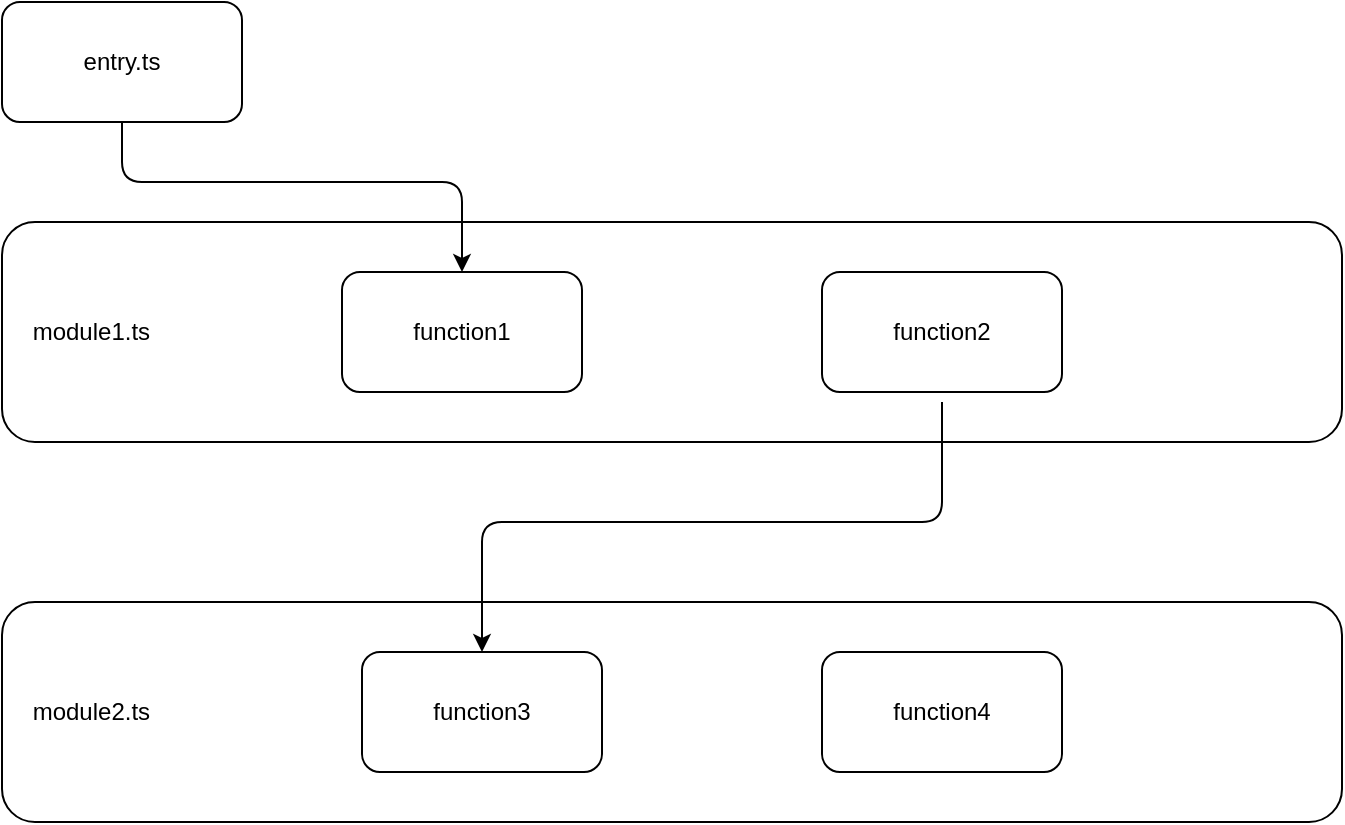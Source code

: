 <mxfile version="13.10.0" type="embed">
    <diagram id="6lKMw4qOqewaUSvvPyMe" name="Page-1">
        <mxGraphModel dx="1067" dy="609" grid="1" gridSize="10" guides="1" tooltips="1" connect="1" arrows="1" fold="1" page="1" pageScale="1" pageWidth="850" pageHeight="1100" math="0" shadow="0">
            <root>
                <mxCell id="0"/>
                <mxCell id="1" parent="0"/>
                <mxCell id="3" value="entry.ts" style="rounded=1;whiteSpace=wrap;html=1;" vertex="1" parent="1">
                    <mxGeometry x="80" y="50" width="120" height="60" as="geometry"/>
                </mxCell>
                <mxCell id="4" value="&amp;nbsp; &amp;nbsp; module1.ts" style="rounded=1;whiteSpace=wrap;html=1;align=left;" vertex="1" parent="1">
                    <mxGeometry x="80" y="160" width="670" height="110" as="geometry"/>
                </mxCell>
                <mxCell id="5" value="function1" style="rounded=1;whiteSpace=wrap;html=1;" vertex="1" parent="1">
                    <mxGeometry x="250" y="185" width="120" height="60" as="geometry"/>
                </mxCell>
                <mxCell id="6" value="function2" style="rounded=1;whiteSpace=wrap;html=1;" vertex="1" parent="1">
                    <mxGeometry x="490" y="185" width="120" height="60" as="geometry"/>
                </mxCell>
                <mxCell id="7" style="edgeStyle=orthogonalEdgeStyle;rounded=0;orthogonalLoop=1;jettySize=auto;html=1;exitX=0.5;exitY=1;exitDx=0;exitDy=0;" edge="1" parent="1" source="4" target="4">
                    <mxGeometry relative="1" as="geometry"/>
                </mxCell>
                <mxCell id="8" value="&amp;nbsp; &amp;nbsp; module2.ts" style="rounded=1;whiteSpace=wrap;html=1;align=left;" vertex="1" parent="1">
                    <mxGeometry x="80" y="350" width="670" height="110" as="geometry"/>
                </mxCell>
                <mxCell id="9" value="function3" style="rounded=1;whiteSpace=wrap;html=1;" vertex="1" parent="1">
                    <mxGeometry x="260" y="375" width="120" height="60" as="geometry"/>
                </mxCell>
                <mxCell id="10" value="function4" style="rounded=1;whiteSpace=wrap;html=1;" vertex="1" parent="1">
                    <mxGeometry x="490" y="375" width="120" height="60" as="geometry"/>
                </mxCell>
                <mxCell id="12" value="" style="edgeStyle=elbowEdgeStyle;elbow=vertical;endArrow=classic;html=1;exitX=0.5;exitY=1;exitDx=0;exitDy=0;entryX=0.5;entryY=0;entryDx=0;entryDy=0;" edge="1" parent="1" source="3" target="5">
                    <mxGeometry width="50" height="50" relative="1" as="geometry">
                        <mxPoint x="380" y="340" as="sourcePoint"/>
                        <mxPoint x="430" y="290" as="targetPoint"/>
                        <Array as="points">
                            <mxPoint x="220" y="140"/>
                        </Array>
                    </mxGeometry>
                </mxCell>
                <mxCell id="13" value="" style="edgeStyle=elbowEdgeStyle;elbow=vertical;endArrow=classic;html=1;exitX=0.5;exitY=1;exitDx=0;exitDy=0;entryX=0.5;entryY=0;entryDx=0;entryDy=0;" edge="1" parent="1" target="9">
                    <mxGeometry width="50" height="50" relative="1" as="geometry">
                        <mxPoint x="550" y="250" as="sourcePoint"/>
                        <mxPoint x="720" y="330" as="targetPoint"/>
                        <Array as="points">
                            <mxPoint x="440" y="310"/>
                        </Array>
                    </mxGeometry>
                </mxCell>
            </root>
        </mxGraphModel>
    </diagram>
</mxfile>